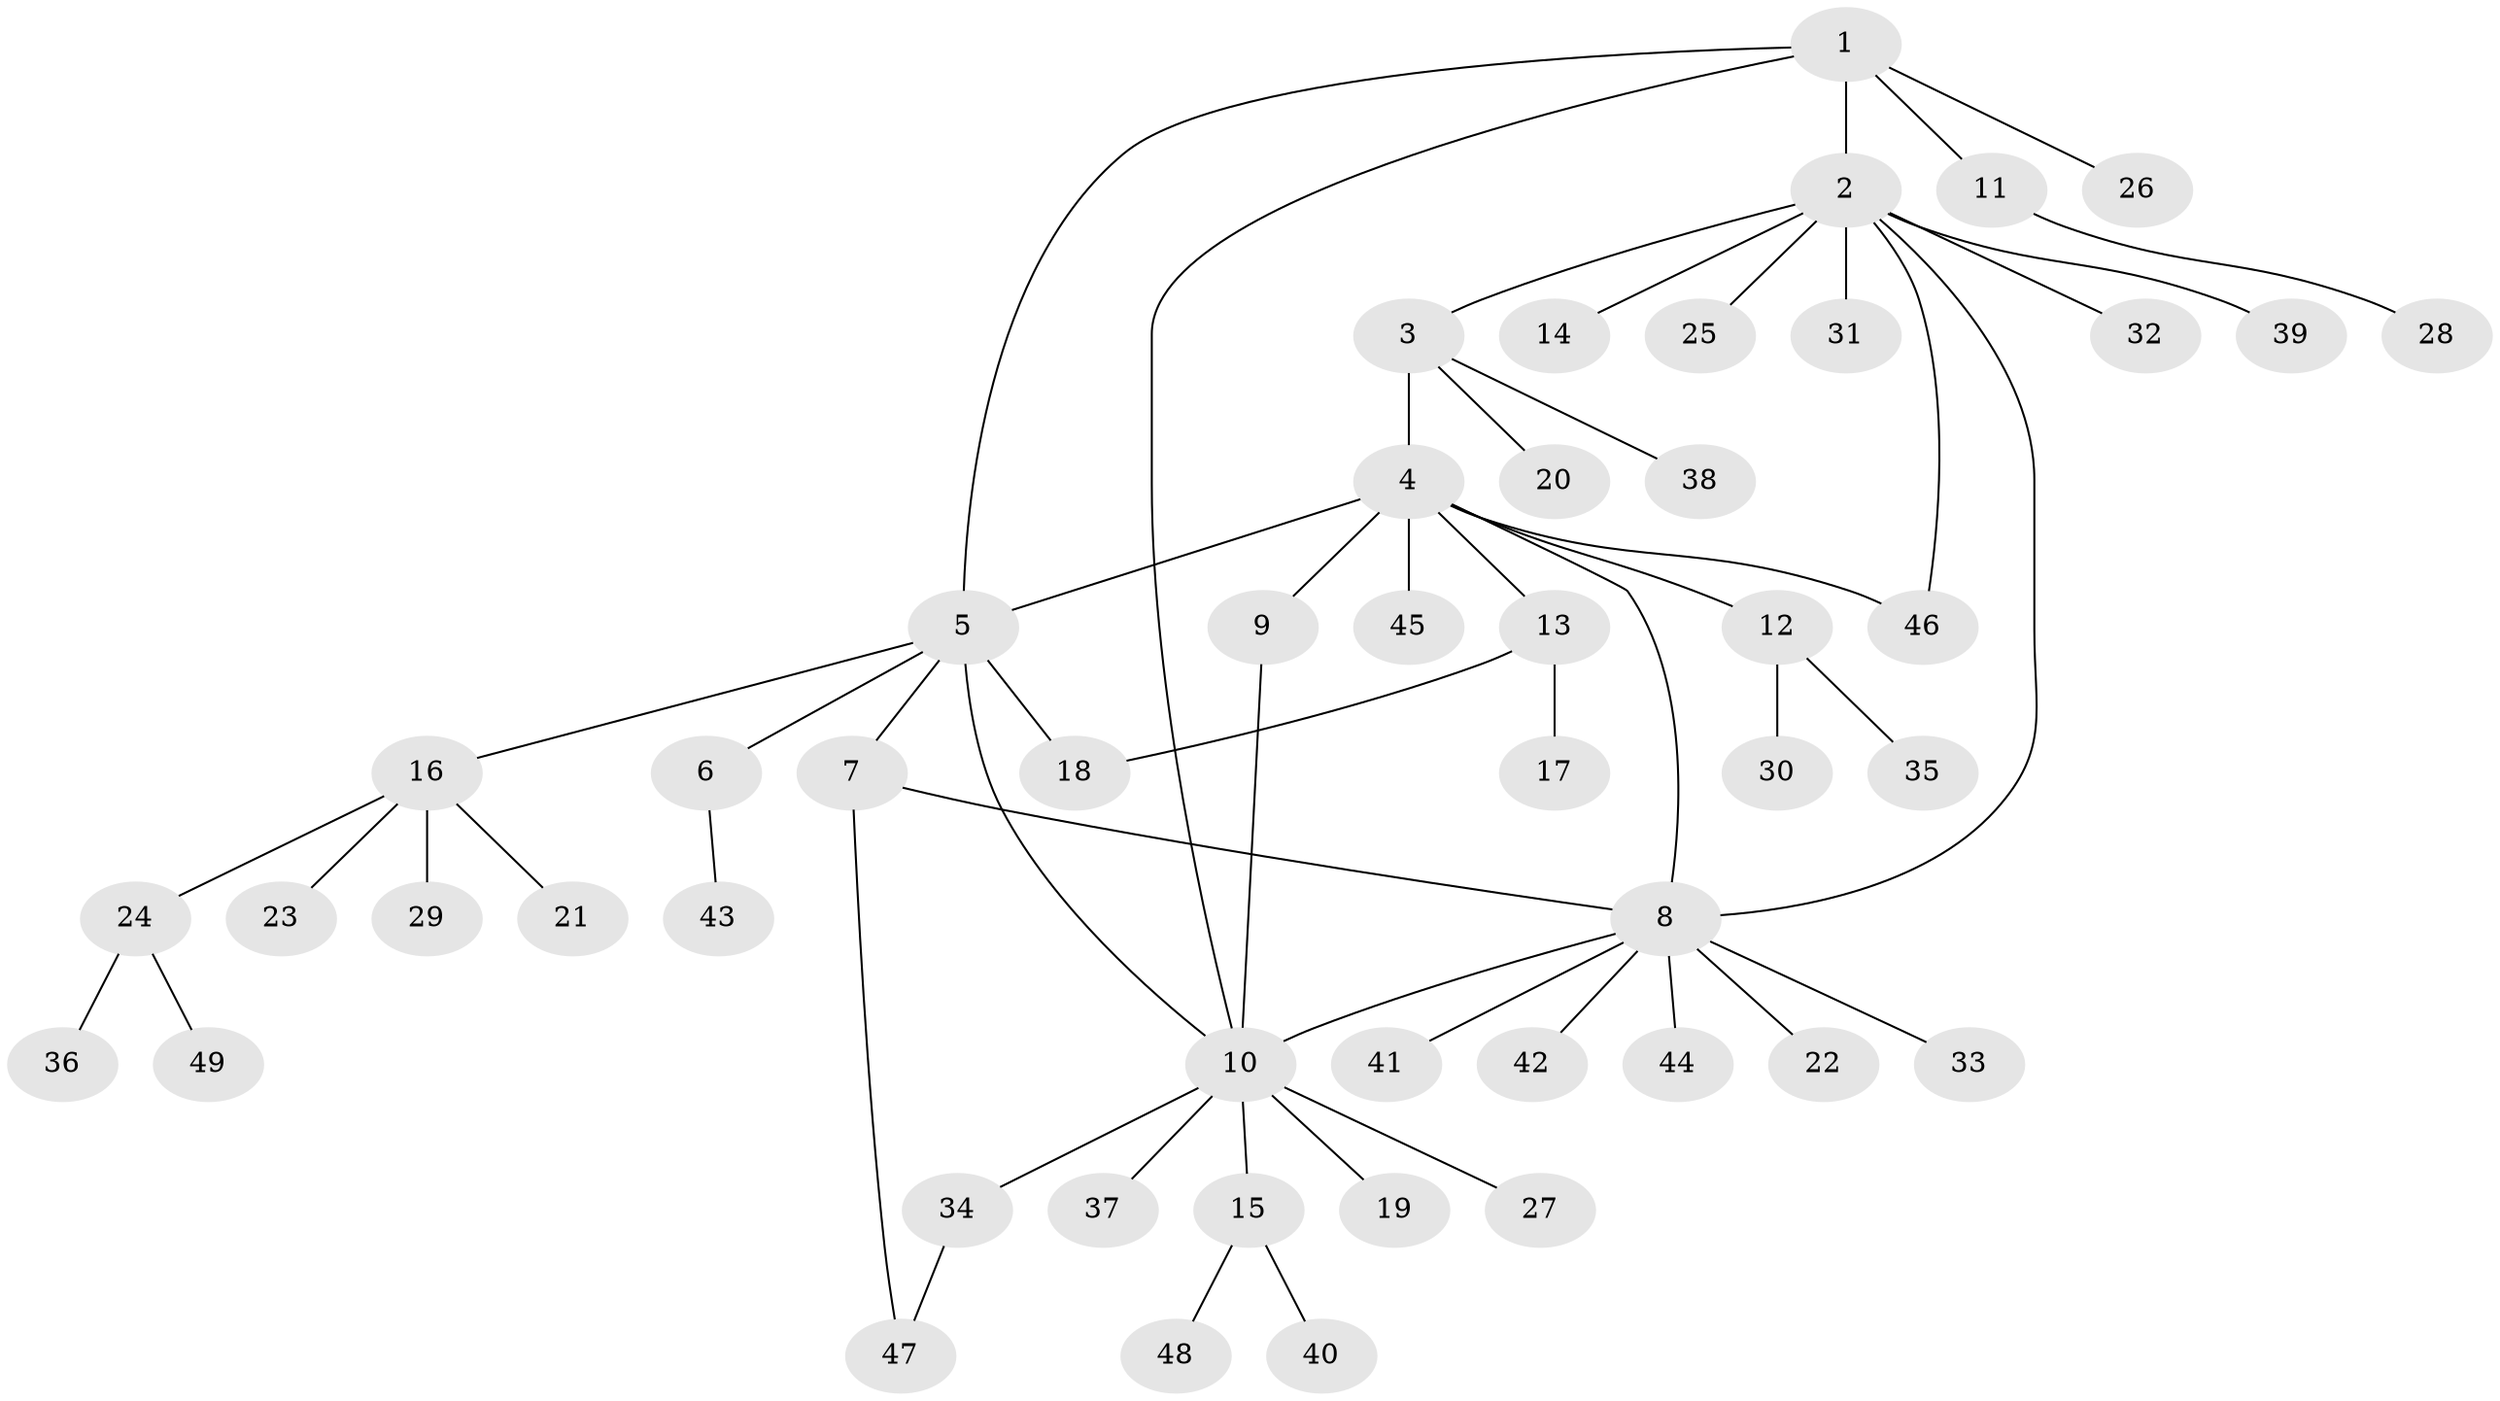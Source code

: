 // Generated by graph-tools (version 1.1) at 2025/50/03/09/25 03:50:40]
// undirected, 49 vertices, 57 edges
graph export_dot {
graph [start="1"]
  node [color=gray90,style=filled];
  1;
  2;
  3;
  4;
  5;
  6;
  7;
  8;
  9;
  10;
  11;
  12;
  13;
  14;
  15;
  16;
  17;
  18;
  19;
  20;
  21;
  22;
  23;
  24;
  25;
  26;
  27;
  28;
  29;
  30;
  31;
  32;
  33;
  34;
  35;
  36;
  37;
  38;
  39;
  40;
  41;
  42;
  43;
  44;
  45;
  46;
  47;
  48;
  49;
  1 -- 2;
  1 -- 5;
  1 -- 10;
  1 -- 11;
  1 -- 26;
  2 -- 3;
  2 -- 8;
  2 -- 14;
  2 -- 25;
  2 -- 31;
  2 -- 32;
  2 -- 39;
  2 -- 46;
  3 -- 4;
  3 -- 20;
  3 -- 38;
  4 -- 5;
  4 -- 8;
  4 -- 9;
  4 -- 12;
  4 -- 13;
  4 -- 45;
  4 -- 46;
  5 -- 6;
  5 -- 7;
  5 -- 10;
  5 -- 16;
  5 -- 18;
  6 -- 43;
  7 -- 8;
  7 -- 47;
  8 -- 10;
  8 -- 22;
  8 -- 33;
  8 -- 41;
  8 -- 42;
  8 -- 44;
  9 -- 10;
  10 -- 15;
  10 -- 19;
  10 -- 27;
  10 -- 34;
  10 -- 37;
  11 -- 28;
  12 -- 30;
  12 -- 35;
  13 -- 17;
  13 -- 18;
  15 -- 40;
  15 -- 48;
  16 -- 21;
  16 -- 23;
  16 -- 24;
  16 -- 29;
  24 -- 36;
  24 -- 49;
  34 -- 47;
}
